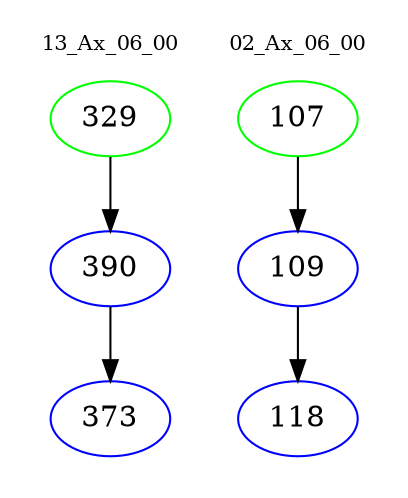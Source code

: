digraph{
subgraph cluster_0 {
color = white
label = "13_Ax_06_00";
fontsize=10;
T0_329 [label="329", color="green"]
T0_329 -> T0_390 [color="black"]
T0_390 [label="390", color="blue"]
T0_390 -> T0_373 [color="black"]
T0_373 [label="373", color="blue"]
}
subgraph cluster_1 {
color = white
label = "02_Ax_06_00";
fontsize=10;
T1_107 [label="107", color="green"]
T1_107 -> T1_109 [color="black"]
T1_109 [label="109", color="blue"]
T1_109 -> T1_118 [color="black"]
T1_118 [label="118", color="blue"]
}
}

